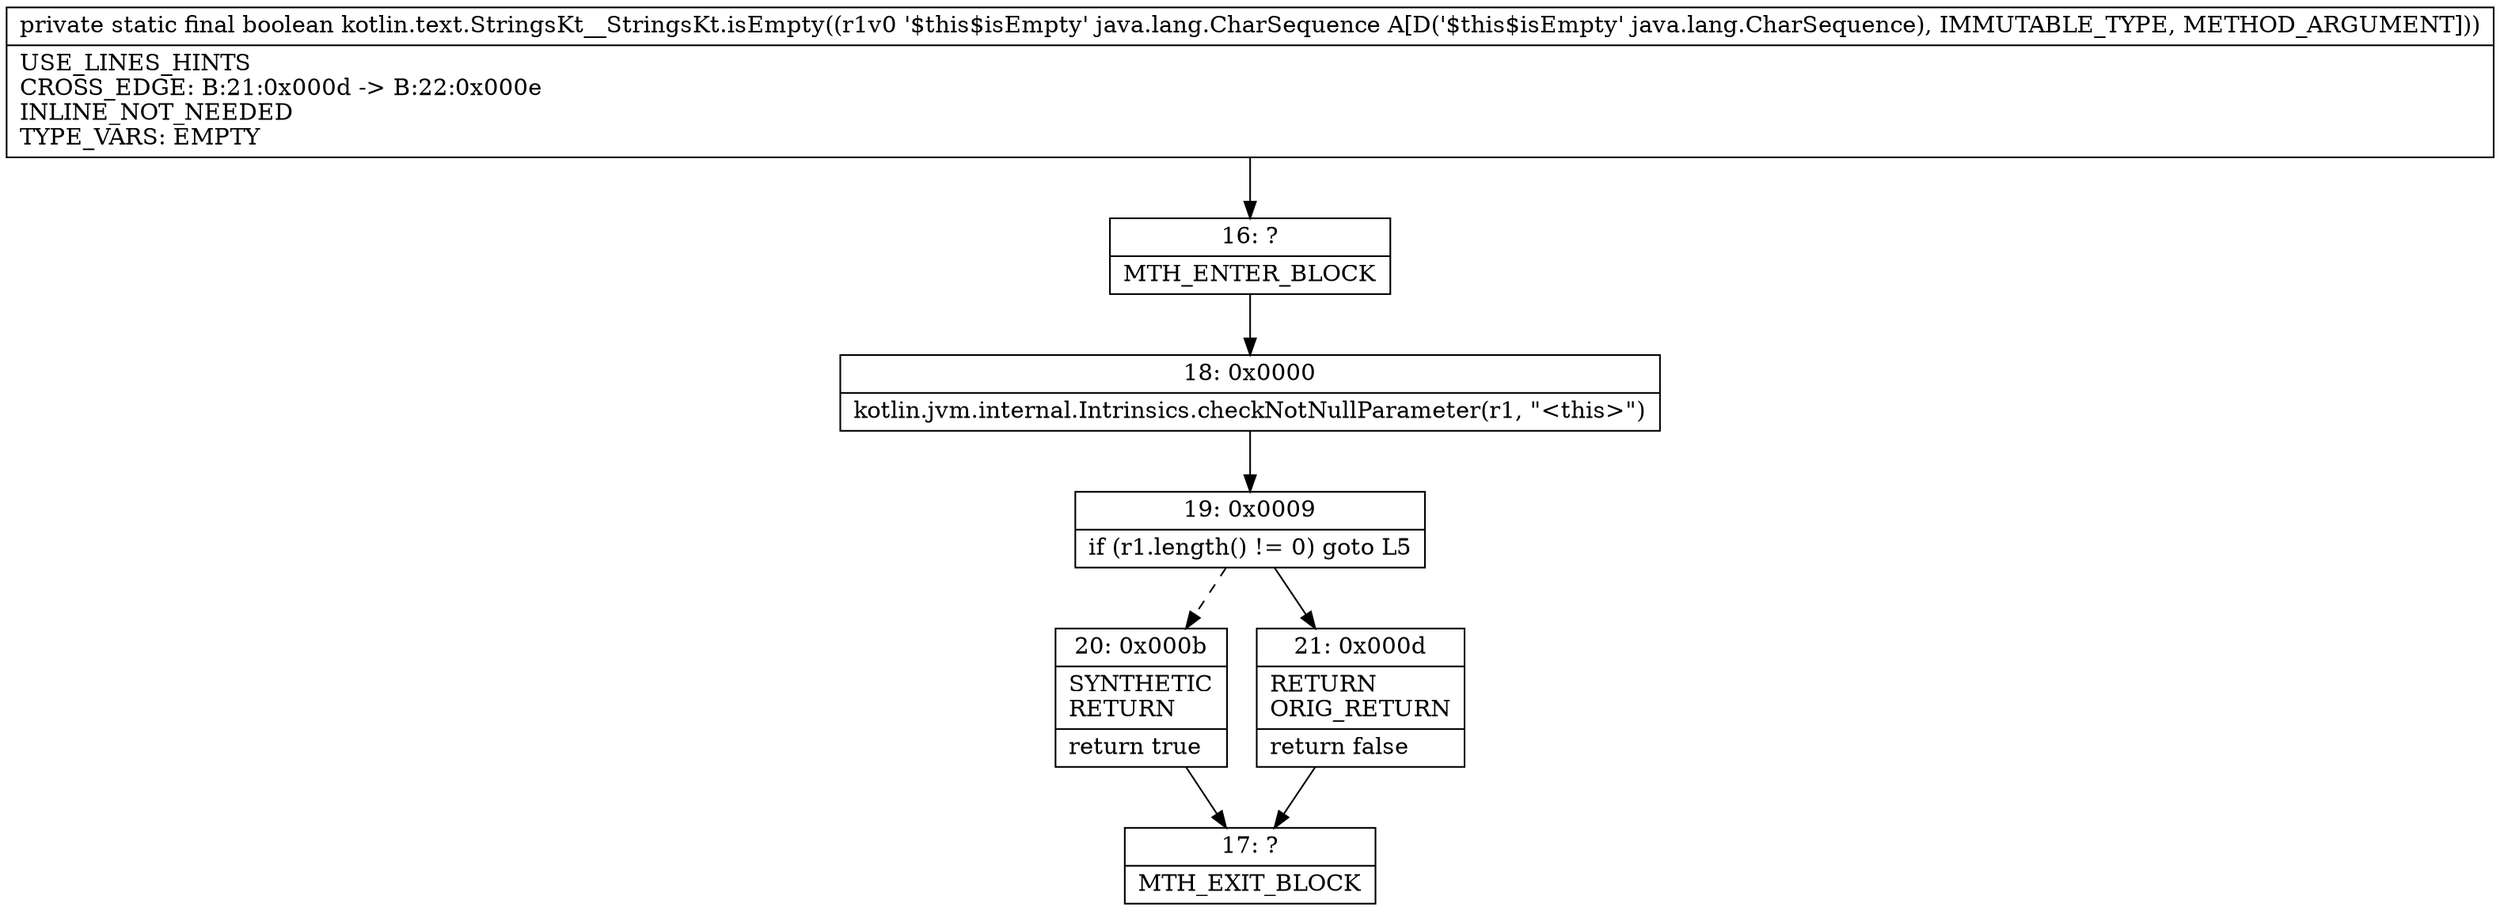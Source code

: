 digraph "CFG forkotlin.text.StringsKt__StringsKt.isEmpty(Ljava\/lang\/CharSequence;)Z" {
Node_16 [shape=record,label="{16\:\ ?|MTH_ENTER_BLOCK\l}"];
Node_18 [shape=record,label="{18\:\ 0x0000|kotlin.jvm.internal.Intrinsics.checkNotNullParameter(r1, \"\<this\>\")\l}"];
Node_19 [shape=record,label="{19\:\ 0x0009|if (r1.length() != 0) goto L5\l}"];
Node_20 [shape=record,label="{20\:\ 0x000b|SYNTHETIC\lRETURN\l|return true\l}"];
Node_17 [shape=record,label="{17\:\ ?|MTH_EXIT_BLOCK\l}"];
Node_21 [shape=record,label="{21\:\ 0x000d|RETURN\lORIG_RETURN\l|return false\l}"];
MethodNode[shape=record,label="{private static final boolean kotlin.text.StringsKt__StringsKt.isEmpty((r1v0 '$this$isEmpty' java.lang.CharSequence A[D('$this$isEmpty' java.lang.CharSequence), IMMUTABLE_TYPE, METHOD_ARGUMENT]))  | USE_LINES_HINTS\lCROSS_EDGE: B:21:0x000d \-\> B:22:0x000e\lINLINE_NOT_NEEDED\lTYPE_VARS: EMPTY\l}"];
MethodNode -> Node_16;Node_16 -> Node_18;
Node_18 -> Node_19;
Node_19 -> Node_20[style=dashed];
Node_19 -> Node_21;
Node_20 -> Node_17;
Node_21 -> Node_17;
}

